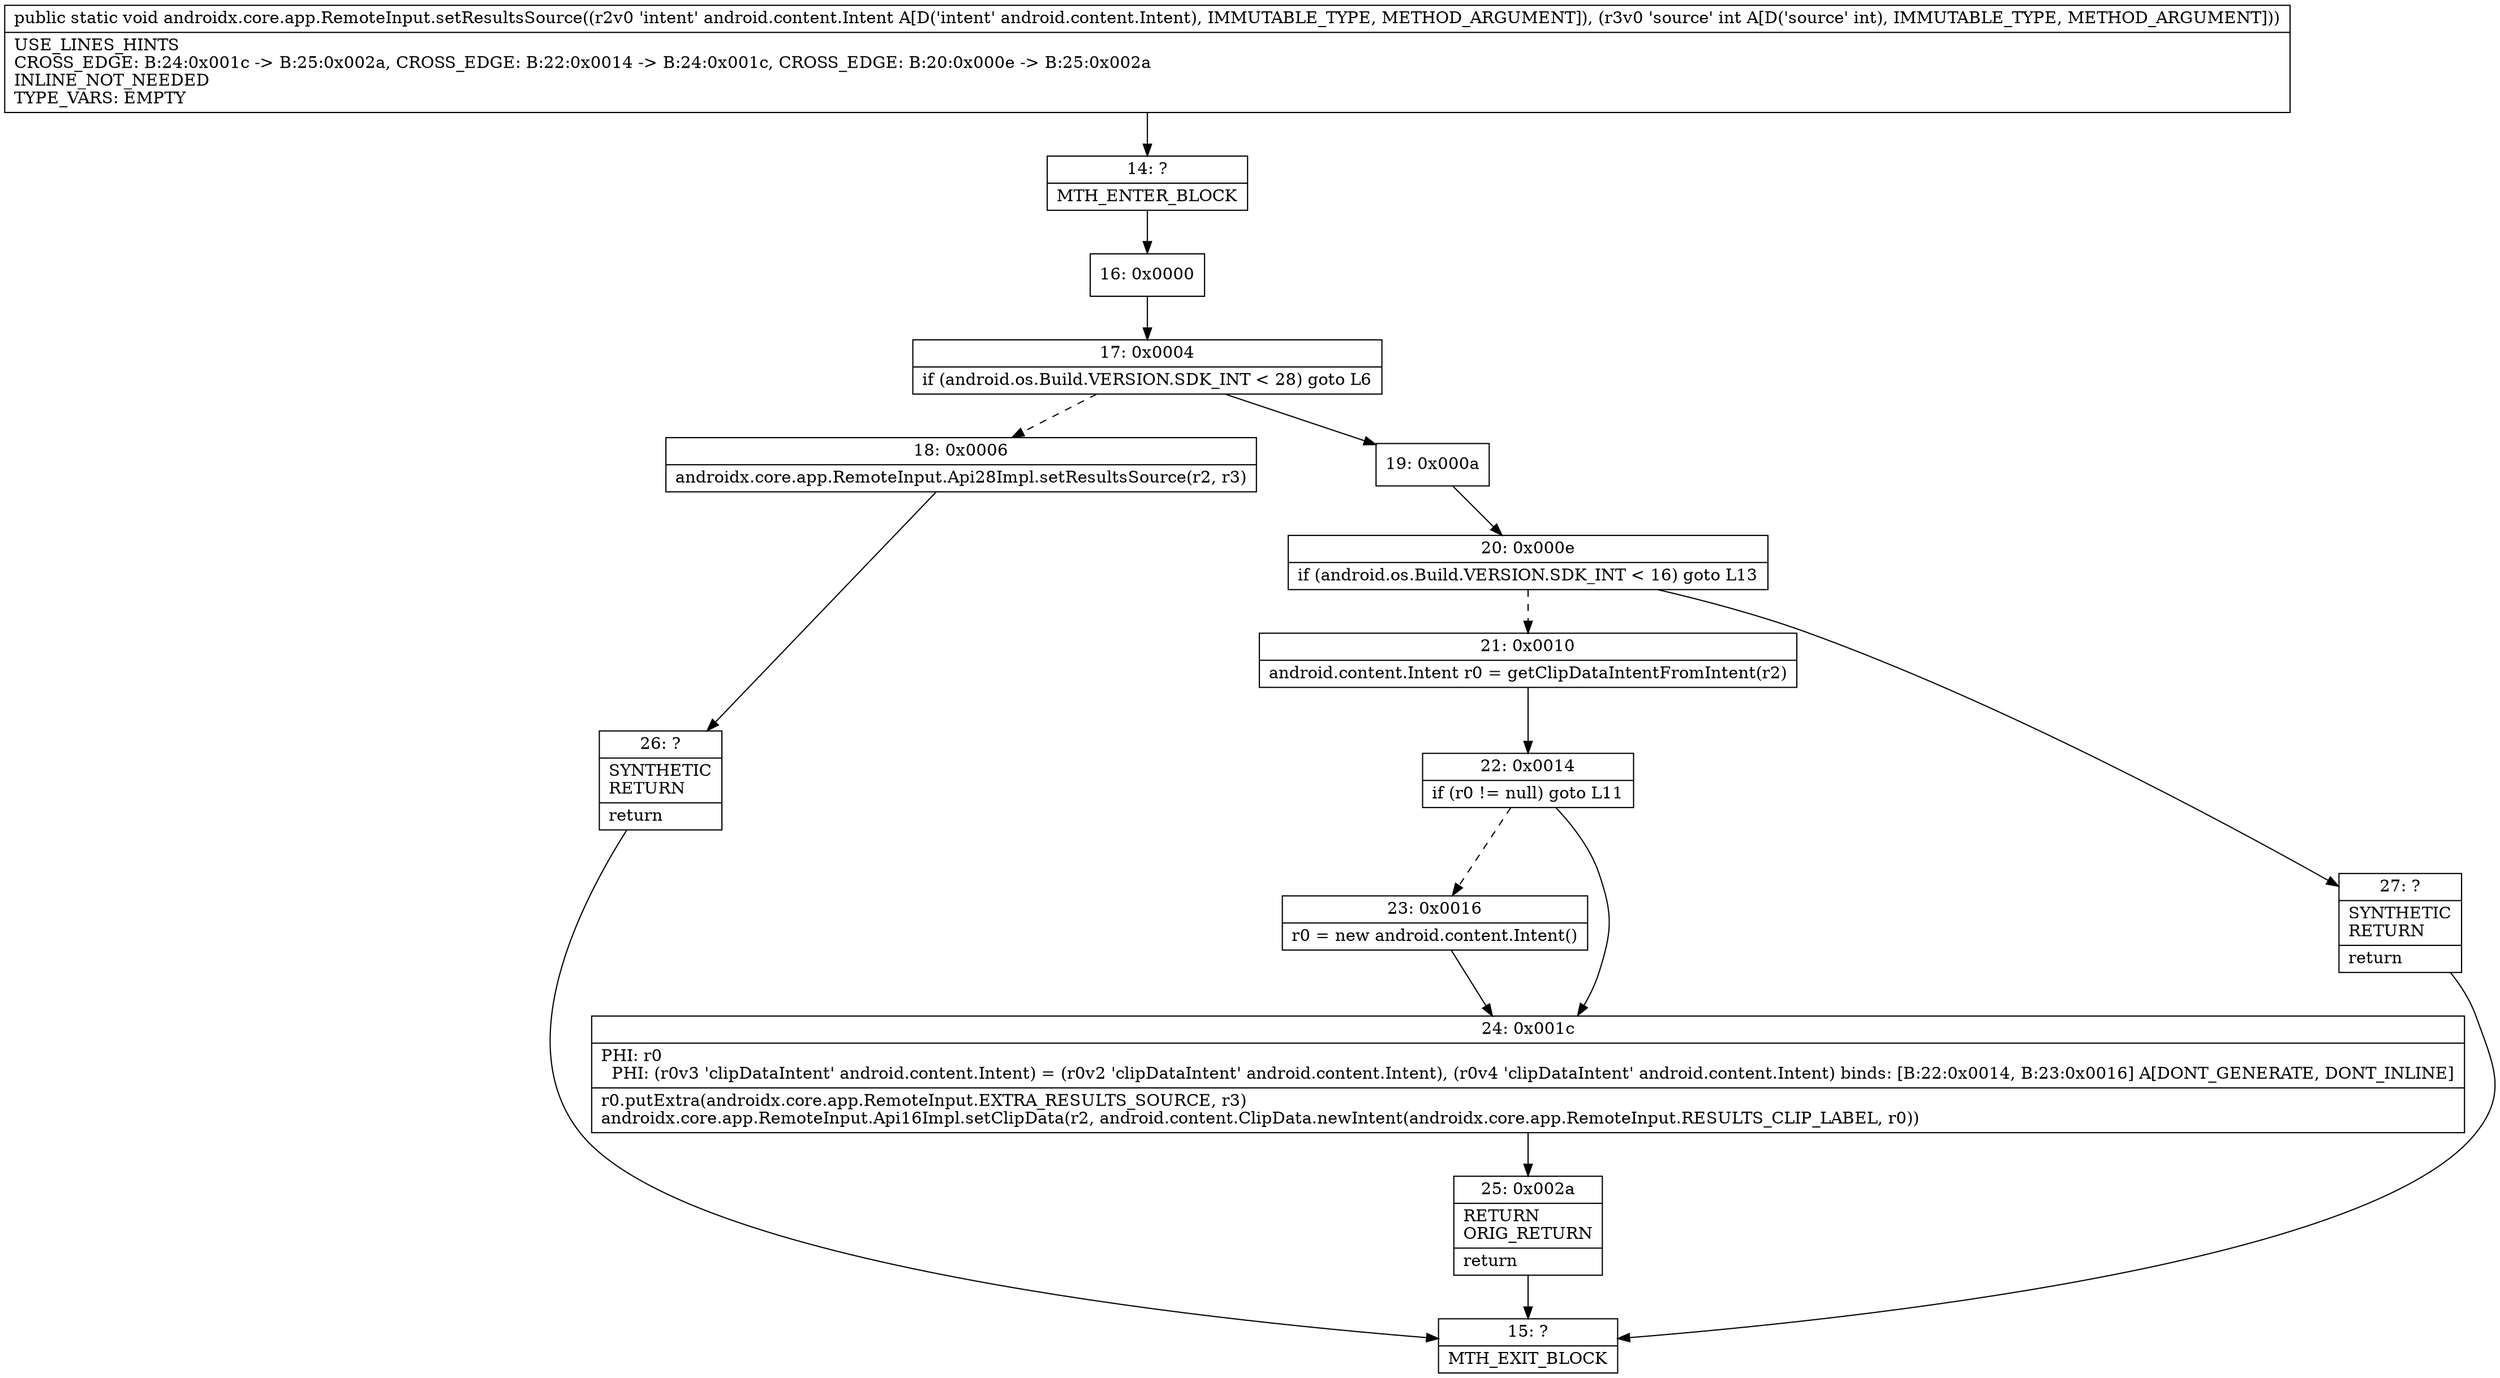 digraph "CFG forandroidx.core.app.RemoteInput.setResultsSource(Landroid\/content\/Intent;I)V" {
Node_14 [shape=record,label="{14\:\ ?|MTH_ENTER_BLOCK\l}"];
Node_16 [shape=record,label="{16\:\ 0x0000}"];
Node_17 [shape=record,label="{17\:\ 0x0004|if (android.os.Build.VERSION.SDK_INT \< 28) goto L6\l}"];
Node_18 [shape=record,label="{18\:\ 0x0006|androidx.core.app.RemoteInput.Api28Impl.setResultsSource(r2, r3)\l}"];
Node_26 [shape=record,label="{26\:\ ?|SYNTHETIC\lRETURN\l|return\l}"];
Node_15 [shape=record,label="{15\:\ ?|MTH_EXIT_BLOCK\l}"];
Node_19 [shape=record,label="{19\:\ 0x000a}"];
Node_20 [shape=record,label="{20\:\ 0x000e|if (android.os.Build.VERSION.SDK_INT \< 16) goto L13\l}"];
Node_21 [shape=record,label="{21\:\ 0x0010|android.content.Intent r0 = getClipDataIntentFromIntent(r2)\l}"];
Node_22 [shape=record,label="{22\:\ 0x0014|if (r0 != null) goto L11\l}"];
Node_23 [shape=record,label="{23\:\ 0x0016|r0 = new android.content.Intent()\l}"];
Node_24 [shape=record,label="{24\:\ 0x001c|PHI: r0 \l  PHI: (r0v3 'clipDataIntent' android.content.Intent) = (r0v2 'clipDataIntent' android.content.Intent), (r0v4 'clipDataIntent' android.content.Intent) binds: [B:22:0x0014, B:23:0x0016] A[DONT_GENERATE, DONT_INLINE]\l|r0.putExtra(androidx.core.app.RemoteInput.EXTRA_RESULTS_SOURCE, r3)\landroidx.core.app.RemoteInput.Api16Impl.setClipData(r2, android.content.ClipData.newIntent(androidx.core.app.RemoteInput.RESULTS_CLIP_LABEL, r0))\l}"];
Node_25 [shape=record,label="{25\:\ 0x002a|RETURN\lORIG_RETURN\l|return\l}"];
Node_27 [shape=record,label="{27\:\ ?|SYNTHETIC\lRETURN\l|return\l}"];
MethodNode[shape=record,label="{public static void androidx.core.app.RemoteInput.setResultsSource((r2v0 'intent' android.content.Intent A[D('intent' android.content.Intent), IMMUTABLE_TYPE, METHOD_ARGUMENT]), (r3v0 'source' int A[D('source' int), IMMUTABLE_TYPE, METHOD_ARGUMENT]))  | USE_LINES_HINTS\lCROSS_EDGE: B:24:0x001c \-\> B:25:0x002a, CROSS_EDGE: B:22:0x0014 \-\> B:24:0x001c, CROSS_EDGE: B:20:0x000e \-\> B:25:0x002a\lINLINE_NOT_NEEDED\lTYPE_VARS: EMPTY\l}"];
MethodNode -> Node_14;Node_14 -> Node_16;
Node_16 -> Node_17;
Node_17 -> Node_18[style=dashed];
Node_17 -> Node_19;
Node_18 -> Node_26;
Node_26 -> Node_15;
Node_19 -> Node_20;
Node_20 -> Node_21[style=dashed];
Node_20 -> Node_27;
Node_21 -> Node_22;
Node_22 -> Node_23[style=dashed];
Node_22 -> Node_24;
Node_23 -> Node_24;
Node_24 -> Node_25;
Node_25 -> Node_15;
Node_27 -> Node_15;
}

